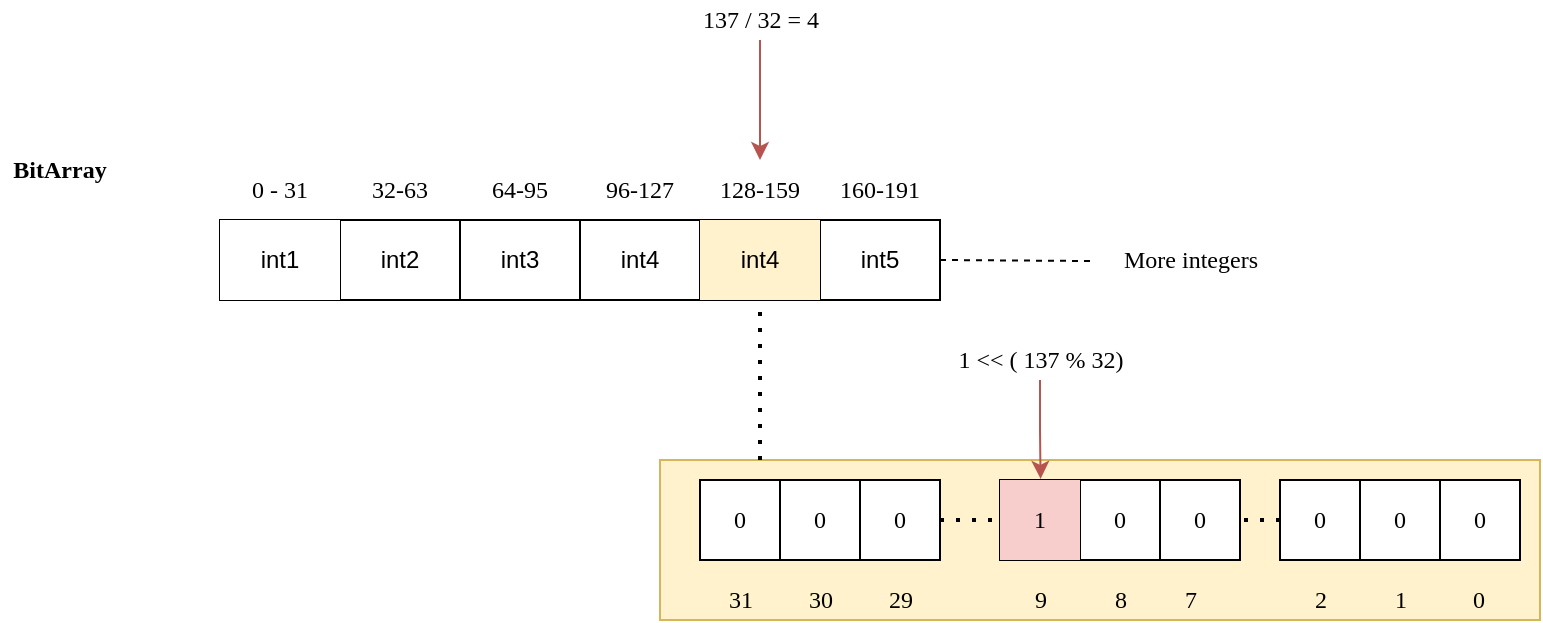 <mxfile version="16.5.1" type="device"><diagram id="Ie64kkhPbY-Am0S0xYvH" name="第 1 页"><mxGraphModel dx="1052" dy="657" grid="1" gridSize="10" guides="1" tooltips="1" connect="1" arrows="1" fold="1" page="1" pageScale="1" pageWidth="900" pageHeight="1600" math="0" shadow="0"><root><mxCell id="0"/><mxCell id="1" parent="0"/><mxCell id="CoXSeJf6IMm5MhfQ_zdS-59" value="" style="rounded=0;whiteSpace=wrap;html=1;fontFamily=Comic Sans MS;fillColor=#fff2cc;strokeColor=#d6b656;" vertex="1" parent="1"><mxGeometry x="380" y="410" width="440" height="80" as="geometry"/></mxCell><mxCell id="V0gEGdq96Z-i647dHYo1-1" value="" style="ellipse;whiteSpace=wrap;html=1;opacity=0;" parent="1" vertex="1"><mxGeometry x="120" y="250" width="120" height="80" as="geometry"/></mxCell><mxCell id="CoXSeJf6IMm5MhfQ_zdS-1" value="" style="shape=table;html=1;whiteSpace=wrap;startSize=0;container=1;collapsible=0;childLayout=tableLayout;" vertex="1" parent="1"><mxGeometry x="160" y="290" width="360" height="40" as="geometry"/></mxCell><mxCell id="CoXSeJf6IMm5MhfQ_zdS-2" value="" style="shape=tableRow;horizontal=0;startSize=0;swimlaneHead=0;swimlaneBody=0;top=0;left=0;bottom=0;right=0;collapsible=0;dropTarget=0;fillColor=none;points=[[0,0.5],[1,0.5]];portConstraint=eastwest;" vertex="1" parent="CoXSeJf6IMm5MhfQ_zdS-1"><mxGeometry width="360" height="40" as="geometry"/></mxCell><mxCell id="CoXSeJf6IMm5MhfQ_zdS-3" value="int1" style="shape=partialRectangle;html=1;whiteSpace=wrap;connectable=0;top=0;left=0;bottom=0;right=0;overflow=hidden;" vertex="1" parent="CoXSeJf6IMm5MhfQ_zdS-2"><mxGeometry width="60" height="40" as="geometry"><mxRectangle width="60" height="40" as="alternateBounds"/></mxGeometry></mxCell><mxCell id="CoXSeJf6IMm5MhfQ_zdS-4" value="int2" style="shape=partialRectangle;html=1;whiteSpace=wrap;connectable=0;fillColor=none;top=0;left=0;bottom=0;right=0;overflow=hidden;" vertex="1" parent="CoXSeJf6IMm5MhfQ_zdS-2"><mxGeometry x="60" width="60" height="40" as="geometry"><mxRectangle width="60" height="40" as="alternateBounds"/></mxGeometry></mxCell><mxCell id="CoXSeJf6IMm5MhfQ_zdS-5" value="int3" style="shape=partialRectangle;html=1;whiteSpace=wrap;connectable=0;fillColor=none;top=0;left=0;bottom=0;right=0;overflow=hidden;" vertex="1" parent="CoXSeJf6IMm5MhfQ_zdS-2"><mxGeometry x="120" width="60" height="40" as="geometry"><mxRectangle width="60" height="40" as="alternateBounds"/></mxGeometry></mxCell><mxCell id="CoXSeJf6IMm5MhfQ_zdS-18" value="int4" style="shape=partialRectangle;html=1;whiteSpace=wrap;connectable=0;fillColor=none;top=0;left=0;bottom=0;right=0;overflow=hidden;" vertex="1" parent="CoXSeJf6IMm5MhfQ_zdS-2"><mxGeometry x="180" width="60" height="40" as="geometry"><mxRectangle width="60" height="40" as="alternateBounds"/></mxGeometry></mxCell><mxCell id="CoXSeJf6IMm5MhfQ_zdS-19" value="int4" style="shape=partialRectangle;html=1;whiteSpace=wrap;connectable=0;fillColor=#fff2cc;top=0;left=0;bottom=0;right=0;overflow=hidden;strokeColor=#d6b656;" vertex="1" parent="CoXSeJf6IMm5MhfQ_zdS-2"><mxGeometry x="240" width="60" height="40" as="geometry"><mxRectangle width="60" height="40" as="alternateBounds"/></mxGeometry></mxCell><mxCell id="CoXSeJf6IMm5MhfQ_zdS-20" value="int5" style="shape=partialRectangle;html=1;whiteSpace=wrap;connectable=0;fillColor=none;top=0;left=0;bottom=0;right=0;overflow=hidden;" vertex="1" parent="CoXSeJf6IMm5MhfQ_zdS-2"><mxGeometry x="300" width="60" height="40" as="geometry"><mxRectangle width="60" height="40" as="alternateBounds"/></mxGeometry></mxCell><mxCell id="CoXSeJf6IMm5MhfQ_zdS-21" value="&lt;div style=&quot;color: rgb(212 , 212 , 212) ; background-color: rgb(30 , 30 , 30) ; font-family: &amp;#34;consolas&amp;#34; , &amp;#34;courier new&amp;#34; , monospace ; font-size: 14px ; line-height: 19px&quot;&gt;&lt;br&gt;&lt;/div&gt;" style="text;html=1;align=center;verticalAlign=middle;resizable=0;points=[];autosize=1;strokeColor=none;fillColor=none;" vertex="1" parent="1"><mxGeometry x="130" y="250" width="20" height="20" as="geometry"/></mxCell><mxCell id="CoXSeJf6IMm5MhfQ_zdS-22" value="&lt;b&gt;BitArray&lt;/b&gt;" style="text;html=1;strokeColor=none;fillColor=none;align=center;verticalAlign=middle;whiteSpace=wrap;rounded=0;fontFamily=Comic Sans MS;" vertex="1" parent="1"><mxGeometry x="50" y="250" width="60" height="30" as="geometry"/></mxCell><mxCell id="CoXSeJf6IMm5MhfQ_zdS-23" value="0 - 31" style="text;html=1;strokeColor=none;fillColor=none;align=center;verticalAlign=middle;whiteSpace=wrap;rounded=0;fontFamily=Comic Sans MS;" vertex="1" parent="1"><mxGeometry x="160" y="260" width="60" height="30" as="geometry"/></mxCell><mxCell id="CoXSeJf6IMm5MhfQ_zdS-24" value="32-63" style="text;html=1;strokeColor=none;fillColor=none;align=center;verticalAlign=middle;whiteSpace=wrap;rounded=0;fontFamily=Comic Sans MS;" vertex="1" parent="1"><mxGeometry x="220" y="260" width="60" height="30" as="geometry"/></mxCell><mxCell id="CoXSeJf6IMm5MhfQ_zdS-25" value="64-95" style="text;html=1;strokeColor=none;fillColor=none;align=center;verticalAlign=middle;whiteSpace=wrap;rounded=0;fontFamily=Comic Sans MS;" vertex="1" parent="1"><mxGeometry x="280" y="260" width="60" height="30" as="geometry"/></mxCell><mxCell id="CoXSeJf6IMm5MhfQ_zdS-26" value="96-127" style="text;html=1;strokeColor=none;fillColor=none;align=center;verticalAlign=middle;whiteSpace=wrap;rounded=0;fontFamily=Comic Sans MS;" vertex="1" parent="1"><mxGeometry x="340" y="260" width="60" height="30" as="geometry"/></mxCell><mxCell id="CoXSeJf6IMm5MhfQ_zdS-27" value="128-159" style="text;html=1;strokeColor=none;fillColor=none;align=center;verticalAlign=middle;whiteSpace=wrap;rounded=0;fontFamily=Comic Sans MS;" vertex="1" parent="1"><mxGeometry x="400" y="260" width="60" height="30" as="geometry"/></mxCell><mxCell id="CoXSeJf6IMm5MhfQ_zdS-28" value="160-191" style="text;html=1;strokeColor=none;fillColor=none;align=center;verticalAlign=middle;whiteSpace=wrap;rounded=0;fontFamily=Comic Sans MS;" vertex="1" parent="1"><mxGeometry x="460" y="260" width="60" height="30" as="geometry"/></mxCell><mxCell id="CoXSeJf6IMm5MhfQ_zdS-29" value="More integers" style="text;html=1;align=center;verticalAlign=middle;resizable=0;points=[];autosize=1;strokeColor=none;fillColor=none;fontFamily=Comic Sans MS;" vertex="1" parent="1"><mxGeometry x="600" y="300" width="90" height="20" as="geometry"/></mxCell><mxCell id="CoXSeJf6IMm5MhfQ_zdS-30" value="" style="endArrow=none;dashed=1;html=1;dashPattern=1 3;strokeWidth=2;rounded=0;fontFamily=Comic Sans MS;entryX=0.75;entryY=1.098;entryDx=0;entryDy=0;entryPerimeter=0;" edge="1" parent="1" target="CoXSeJf6IMm5MhfQ_zdS-2"><mxGeometry width="50" height="50" relative="1" as="geometry"><mxPoint x="430" y="410" as="sourcePoint"/><mxPoint x="240" y="340" as="targetPoint"/></mxGeometry></mxCell><mxCell id="CoXSeJf6IMm5MhfQ_zdS-32" value="" style="shape=table;html=1;whiteSpace=wrap;startSize=0;container=1;collapsible=0;childLayout=tableLayout;fontFamily=Comic Sans MS;" vertex="1" parent="1"><mxGeometry x="400" y="420" width="120" height="40" as="geometry"/></mxCell><mxCell id="CoXSeJf6IMm5MhfQ_zdS-33" value="" style="shape=tableRow;horizontal=0;startSize=0;swimlaneHead=0;swimlaneBody=0;top=0;left=0;bottom=0;right=0;collapsible=0;dropTarget=0;fillColor=none;points=[[0,0.5],[1,0.5]];portConstraint=eastwest;fontFamily=Comic Sans MS;" vertex="1" parent="CoXSeJf6IMm5MhfQ_zdS-32"><mxGeometry width="120" height="40" as="geometry"/></mxCell><mxCell id="CoXSeJf6IMm5MhfQ_zdS-34" value="0" style="shape=partialRectangle;html=1;whiteSpace=wrap;connectable=0;fillColor=none;top=0;left=0;bottom=0;right=0;overflow=hidden;fontFamily=Comic Sans MS;" vertex="1" parent="CoXSeJf6IMm5MhfQ_zdS-33"><mxGeometry width="40" height="40" as="geometry"><mxRectangle width="40" height="40" as="alternateBounds"/></mxGeometry></mxCell><mxCell id="CoXSeJf6IMm5MhfQ_zdS-35" value="0" style="shape=partialRectangle;html=1;whiteSpace=wrap;connectable=0;fillColor=none;top=0;left=0;bottom=0;right=0;overflow=hidden;fontFamily=Comic Sans MS;" vertex="1" parent="CoXSeJf6IMm5MhfQ_zdS-33"><mxGeometry x="40" width="40" height="40" as="geometry"><mxRectangle width="40" height="40" as="alternateBounds"/></mxGeometry></mxCell><mxCell id="CoXSeJf6IMm5MhfQ_zdS-36" value="0" style="shape=partialRectangle;html=1;whiteSpace=wrap;connectable=0;fillColor=none;top=0;left=0;bottom=0;right=0;overflow=hidden;fontFamily=Comic Sans MS;" vertex="1" parent="CoXSeJf6IMm5MhfQ_zdS-33"><mxGeometry x="80" width="40" height="40" as="geometry"><mxRectangle width="40" height="40" as="alternateBounds"/></mxGeometry></mxCell><mxCell id="CoXSeJf6IMm5MhfQ_zdS-45" value="" style="endArrow=none;dashed=1;html=1;dashPattern=1 3;strokeWidth=2;rounded=0;fontFamily=Comic Sans MS;exitX=1;exitY=0.5;exitDx=0;exitDy=0;" edge="1" parent="1" source="CoXSeJf6IMm5MhfQ_zdS-33"><mxGeometry width="50" height="50" relative="1" as="geometry"><mxPoint x="580" y="360" as="sourcePoint"/><mxPoint x="560" y="440" as="targetPoint"/></mxGeometry></mxCell><mxCell id="CoXSeJf6IMm5MhfQ_zdS-47" value="" style="shape=table;html=1;whiteSpace=wrap;startSize=0;container=1;collapsible=0;childLayout=tableLayout;fontFamily=Comic Sans MS;" vertex="1" parent="1"><mxGeometry x="550" y="420" width="120" height="40" as="geometry"/></mxCell><mxCell id="CoXSeJf6IMm5MhfQ_zdS-48" value="" style="shape=tableRow;horizontal=0;startSize=0;swimlaneHead=0;swimlaneBody=0;top=0;left=0;bottom=0;right=0;collapsible=0;dropTarget=0;fillColor=none;points=[[0,0.5],[1,0.5]];portConstraint=eastwest;fontFamily=Comic Sans MS;" vertex="1" parent="CoXSeJf6IMm5MhfQ_zdS-47"><mxGeometry width="120" height="40" as="geometry"/></mxCell><mxCell id="CoXSeJf6IMm5MhfQ_zdS-49" value="1" style="shape=partialRectangle;html=1;whiteSpace=wrap;connectable=0;fillColor=#f8cecc;top=0;left=0;bottom=0;right=0;overflow=hidden;fontFamily=Comic Sans MS;strokeColor=#b85450;" vertex="1" parent="CoXSeJf6IMm5MhfQ_zdS-48"><mxGeometry width="40" height="40" as="geometry"><mxRectangle width="40" height="40" as="alternateBounds"/></mxGeometry></mxCell><mxCell id="CoXSeJf6IMm5MhfQ_zdS-50" value="0" style="shape=partialRectangle;html=1;whiteSpace=wrap;connectable=0;fillColor=none;top=0;left=0;bottom=0;right=0;overflow=hidden;fontFamily=Comic Sans MS;" vertex="1" parent="CoXSeJf6IMm5MhfQ_zdS-48"><mxGeometry x="40" width="40" height="40" as="geometry"><mxRectangle width="40" height="40" as="alternateBounds"/></mxGeometry></mxCell><mxCell id="CoXSeJf6IMm5MhfQ_zdS-51" value="0" style="shape=partialRectangle;html=1;whiteSpace=wrap;connectable=0;fillColor=none;top=0;left=0;bottom=0;right=0;overflow=hidden;fontFamily=Comic Sans MS;" vertex="1" parent="CoXSeJf6IMm5MhfQ_zdS-48"><mxGeometry x="80" width="40" height="40" as="geometry"><mxRectangle width="40" height="40" as="alternateBounds"/></mxGeometry></mxCell><mxCell id="CoXSeJf6IMm5MhfQ_zdS-52" value="31" style="text;html=1;align=center;verticalAlign=middle;resizable=0;points=[];autosize=1;strokeColor=none;fillColor=none;fontFamily=Comic Sans MS;" vertex="1" parent="1"><mxGeometry x="405" y="470" width="30" height="20" as="geometry"/></mxCell><mxCell id="CoXSeJf6IMm5MhfQ_zdS-54" value="30" style="text;html=1;align=center;verticalAlign=middle;resizable=0;points=[];autosize=1;strokeColor=none;fillColor=none;fontFamily=Comic Sans MS;" vertex="1" parent="1"><mxGeometry x="445" y="470" width="30" height="20" as="geometry"/></mxCell><mxCell id="CoXSeJf6IMm5MhfQ_zdS-55" value="29" style="text;html=1;align=center;verticalAlign=middle;resizable=0;points=[];autosize=1;strokeColor=none;fillColor=none;fontFamily=Comic Sans MS;" vertex="1" parent="1"><mxGeometry x="485" y="470" width="30" height="20" as="geometry"/></mxCell><mxCell id="CoXSeJf6IMm5MhfQ_zdS-56" value="9" style="text;html=1;align=center;verticalAlign=middle;resizable=0;points=[];autosize=1;strokeColor=none;fillColor=none;fontFamily=Comic Sans MS;" vertex="1" parent="1"><mxGeometry x="560" y="470" width="20" height="20" as="geometry"/></mxCell><mxCell id="CoXSeJf6IMm5MhfQ_zdS-57" value="8" style="text;html=1;align=center;verticalAlign=middle;resizable=0;points=[];autosize=1;strokeColor=none;fillColor=none;fontFamily=Comic Sans MS;" vertex="1" parent="1"><mxGeometry x="600" y="470" width="20" height="20" as="geometry"/></mxCell><mxCell id="CoXSeJf6IMm5MhfQ_zdS-58" value="7" style="text;html=1;align=center;verticalAlign=middle;resizable=0;points=[];autosize=1;strokeColor=none;fillColor=none;fontFamily=Comic Sans MS;" vertex="1" parent="1"><mxGeometry x="635" y="470" width="20" height="20" as="geometry"/></mxCell><mxCell id="CoXSeJf6IMm5MhfQ_zdS-60" value="" style="shape=table;html=1;whiteSpace=wrap;startSize=0;container=1;collapsible=0;childLayout=tableLayout;fontFamily=Comic Sans MS;" vertex="1" parent="1"><mxGeometry x="690" y="420" width="120" height="40" as="geometry"/></mxCell><mxCell id="CoXSeJf6IMm5MhfQ_zdS-61" value="" style="shape=tableRow;horizontal=0;startSize=0;swimlaneHead=0;swimlaneBody=0;top=0;left=0;bottom=0;right=0;collapsible=0;dropTarget=0;fillColor=none;points=[[0,0.5],[1,0.5]];portConstraint=eastwest;fontFamily=Comic Sans MS;" vertex="1" parent="CoXSeJf6IMm5MhfQ_zdS-60"><mxGeometry width="120" height="40" as="geometry"/></mxCell><mxCell id="CoXSeJf6IMm5MhfQ_zdS-62" value="0" style="shape=partialRectangle;html=1;whiteSpace=wrap;connectable=0;fillColor=none;top=0;left=0;bottom=0;right=0;overflow=hidden;fontFamily=Comic Sans MS;" vertex="1" parent="CoXSeJf6IMm5MhfQ_zdS-61"><mxGeometry width="40" height="40" as="geometry"><mxRectangle width="40" height="40" as="alternateBounds"/></mxGeometry></mxCell><mxCell id="CoXSeJf6IMm5MhfQ_zdS-63" value="0" style="shape=partialRectangle;html=1;whiteSpace=wrap;connectable=0;fillColor=none;top=0;left=0;bottom=0;right=0;overflow=hidden;fontFamily=Comic Sans MS;" vertex="1" parent="CoXSeJf6IMm5MhfQ_zdS-61"><mxGeometry x="40" width="40" height="40" as="geometry"><mxRectangle width="40" height="40" as="alternateBounds"/></mxGeometry></mxCell><mxCell id="CoXSeJf6IMm5MhfQ_zdS-64" value="0" style="shape=partialRectangle;html=1;whiteSpace=wrap;connectable=0;fillColor=none;top=0;left=0;bottom=0;right=0;overflow=hidden;fontFamily=Comic Sans MS;" vertex="1" parent="CoXSeJf6IMm5MhfQ_zdS-61"><mxGeometry x="80" width="40" height="40" as="geometry"><mxRectangle width="40" height="40" as="alternateBounds"/></mxGeometry></mxCell><mxCell id="CoXSeJf6IMm5MhfQ_zdS-65" value="2" style="text;html=1;align=center;verticalAlign=middle;resizable=0;points=[];autosize=1;strokeColor=none;fillColor=none;fontFamily=Comic Sans MS;" vertex="1" parent="1"><mxGeometry x="700" y="470" width="20" height="20" as="geometry"/></mxCell><mxCell id="CoXSeJf6IMm5MhfQ_zdS-66" value="1" style="text;html=1;align=center;verticalAlign=middle;resizable=0;points=[];autosize=1;strokeColor=none;fillColor=none;fontFamily=Comic Sans MS;" vertex="1" parent="1"><mxGeometry x="740" y="470" width="20" height="20" as="geometry"/></mxCell><mxCell id="CoXSeJf6IMm5MhfQ_zdS-67" value="0" style="text;html=1;align=center;verticalAlign=middle;resizable=0;points=[];autosize=1;strokeColor=none;fillColor=none;fontFamily=Comic Sans MS;" vertex="1" parent="1"><mxGeometry x="779" y="470" width="20" height="20" as="geometry"/></mxCell><mxCell id="CoXSeJf6IMm5MhfQ_zdS-68" value="" style="endArrow=none;dashed=1;html=1;dashPattern=1 3;strokeWidth=2;rounded=0;fontFamily=Comic Sans MS;exitX=0;exitY=0.5;exitDx=0;exitDy=0;entryX=1;entryY=0.5;entryDx=0;entryDy=0;" edge="1" parent="1" source="CoXSeJf6IMm5MhfQ_zdS-61" target="CoXSeJf6IMm5MhfQ_zdS-48"><mxGeometry width="50" height="50" relative="1" as="geometry"><mxPoint x="530" y="450" as="sourcePoint"/><mxPoint x="570" y="450" as="targetPoint"/></mxGeometry></mxCell><mxCell id="CoXSeJf6IMm5MhfQ_zdS-70" style="edgeStyle=orthogonalEdgeStyle;rounded=0;orthogonalLoop=1;jettySize=auto;html=1;entryX=0.5;entryY=0;entryDx=0;entryDy=0;fontFamily=Comic Sans MS;fillColor=#f8cecc;strokeColor=#b85450;" edge="1" parent="1" source="CoXSeJf6IMm5MhfQ_zdS-69" target="CoXSeJf6IMm5MhfQ_zdS-27"><mxGeometry relative="1" as="geometry"/></mxCell><mxCell id="CoXSeJf6IMm5MhfQ_zdS-69" value="137 / 32 = 4" style="text;html=1;align=center;verticalAlign=middle;resizable=0;points=[];autosize=1;strokeColor=none;fillColor=none;fontFamily=Comic Sans MS;" vertex="1" parent="1"><mxGeometry x="390" y="180" width="80" height="20" as="geometry"/></mxCell><mxCell id="CoXSeJf6IMm5MhfQ_zdS-73" style="edgeStyle=orthogonalEdgeStyle;rounded=0;orthogonalLoop=1;jettySize=auto;html=1;entryX=0.169;entryY=-0.014;entryDx=0;entryDy=0;entryPerimeter=0;fontFamily=Comic Sans MS;fillColor=#f8cecc;strokeColor=#b85450;" edge="1" parent="1" source="CoXSeJf6IMm5MhfQ_zdS-72" target="CoXSeJf6IMm5MhfQ_zdS-47"><mxGeometry relative="1" as="geometry"/></mxCell><mxCell id="CoXSeJf6IMm5MhfQ_zdS-72" value="1 &amp;lt;&amp;lt; ( 137 % 32)" style="text;html=1;align=center;verticalAlign=middle;resizable=0;points=[];autosize=1;strokeColor=none;fillColor=none;fontFamily=Comic Sans MS;" vertex="1" parent="1"><mxGeometry x="520" y="350" width="100" height="20" as="geometry"/></mxCell><mxCell id="CoXSeJf6IMm5MhfQ_zdS-76" value="" style="endArrow=none;dashed=1;html=1;rounded=0;fontFamily=Comic Sans MS;entryX=-0.04;entryY=0.526;entryDx=0;entryDy=0;entryPerimeter=0;exitX=1;exitY=0.5;exitDx=0;exitDy=0;" edge="1" parent="1" source="CoXSeJf6IMm5MhfQ_zdS-2" target="CoXSeJf6IMm5MhfQ_zdS-29"><mxGeometry width="50" height="50" relative="1" as="geometry"><mxPoint x="530" y="420" as="sourcePoint"/><mxPoint x="580" y="370" as="targetPoint"/></mxGeometry></mxCell></root></mxGraphModel></diagram></mxfile>